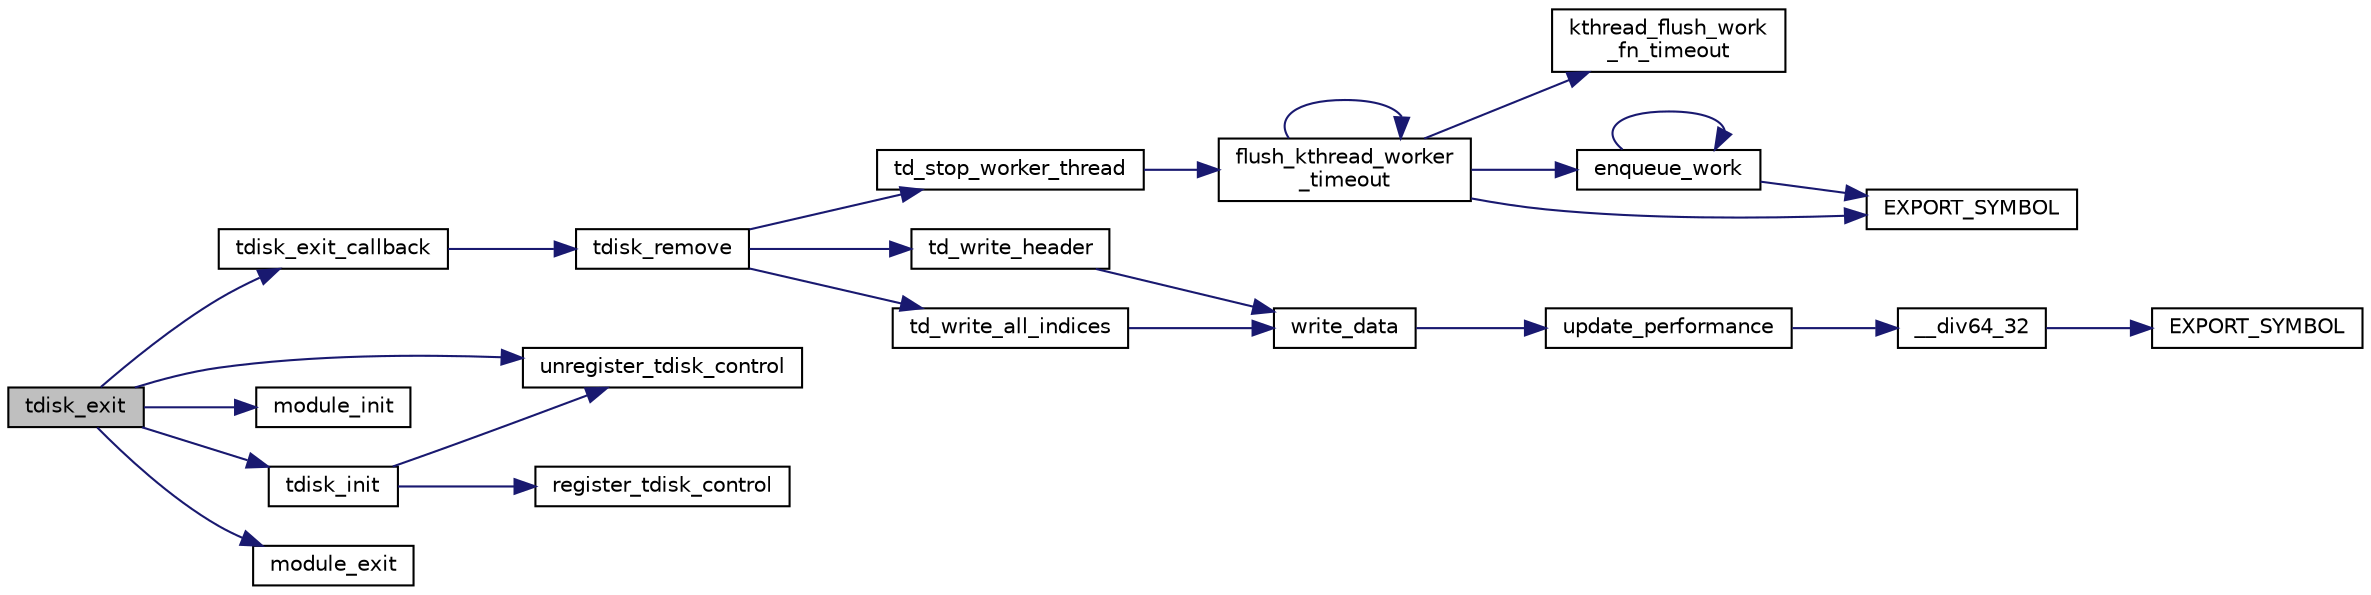 digraph "tdisk_exit"
{
  edge [fontname="Helvetica",fontsize="10",labelfontname="Helvetica",labelfontsize="10"];
  node [fontname="Helvetica",fontsize="10",shape=record];
  rankdir="LR";
  Node1 [label="tdisk_exit",height=0.2,width=0.4,color="black", fillcolor="grey75", style="filled", fontcolor="black"];
  Node1 -> Node2 [color="midnightblue",fontsize="10",style="solid",fontname="Helvetica"];
  Node2 [label="tdisk_exit_callback",height=0.2,width=0.4,color="black", fillcolor="white", style="filled",URL="$tdisk_8c.html#a3fa9045f35e110b774aefdeae02490cb",tooltip="This callback function is called for each tDisk at driver exit time to clean up all remaining devices..."];
  Node2 -> Node3 [color="midnightblue",fontsize="10",style="solid",fontname="Helvetica"];
  Node3 [label="tdisk_remove",height=0.2,width=0.4,color="black", fillcolor="white", style="filled",URL="$tdisk_8c.html#acd5e2f82be480bdbf9f7495bc9263ca9",tooltip="This function is called to remove a tDisk. "];
  Node3 -> Node4 [color="midnightblue",fontsize="10",style="solid",fontname="Helvetica"];
  Node4 [label="td_stop_worker_thread",height=0.2,width=0.4,color="black", fillcolor="white", style="filled",URL="$tdisk_8c.html#a28059be4f864c9f6afaaebb5143b29a6",tooltip="Stops the worker thread. "];
  Node4 -> Node5 [color="midnightblue",fontsize="10",style="solid",fontname="Helvetica"];
  Node5 [label="flush_kthread_worker\l_timeout",height=0.2,width=0.4,color="black", fillcolor="white", style="filled",URL="$worker__timeout_8c.html#a667bdbacc0627bd22a46710e5eb66c0b",tooltip="Flushes the given worker thread. "];
  Node5 -> Node6 [color="midnightblue",fontsize="10",style="solid",fontname="Helvetica"];
  Node6 [label="kthread_flush_work\l_fn_timeout",height=0.2,width=0.4,color="black", fillcolor="white", style="filled",URL="$worker__timeout_8c.html#a9cb5d7f5650cedfe0249a116d574ed76",tooltip="This function is called for the flush work. "];
  Node5 -> Node7 [color="midnightblue",fontsize="10",style="solid",fontname="Helvetica"];
  Node7 [label="enqueue_work",height=0.2,width=0.4,color="black", fillcolor="white", style="filled",URL="$worker__timeout_8c.html#a28894745c062aff814a8438ca2342fc1",tooltip="This function is used to insert a work into the wor queue. "];
  Node7 -> Node8 [color="midnightblue",fontsize="10",style="solid",fontname="Helvetica"];
  Node8 [label="EXPORT_SYMBOL",height=0.2,width=0.4,color="black", fillcolor="white", style="filled",URL="$worker__timeout_8c.html#a62b9c89dd0ee9cfa04c1b1eabd734db9"];
  Node7 -> Node7 [color="midnightblue",fontsize="10",style="solid",fontname="Helvetica"];
  Node5 -> Node8 [color="midnightblue",fontsize="10",style="solid",fontname="Helvetica"];
  Node5 -> Node5 [color="midnightblue",fontsize="10",style="solid",fontname="Helvetica"];
  Node3 -> Node9 [color="midnightblue",fontsize="10",style="solid",fontname="Helvetica"];
  Node9 [label="td_write_header",height=0.2,width=0.4,color="black", fillcolor="white", style="filled",URL="$tdisk_8c.html#a3bf9aa5806e550a172fad50351f00d43",tooltip="Writes the td header to the given device and measures the disk performance if perf != NULL..."];
  Node9 -> Node10 [color="midnightblue",fontsize="10",style="solid",fontname="Helvetica"];
  Node10 [label="write_data",height=0.2,width=0.4,color="black", fillcolor="white", style="filled",URL="$tdisk__device__operations_8h.html#a7416ee55b81815dc405f452977f280f1",tooltip="tDisk Driver "];
  Node10 -> Node11 [color="midnightblue",fontsize="10",style="solid",fontname="Helvetica"];
  Node11 [label="update_performance",height=0.2,width=0.4,color="black", fillcolor="white", style="filled",URL="$tdisk__performance_8h.html#ae00201ef33f2b28f394b7e60f29f1452",tooltip="This function updates the performance data of the given performacen data. "];
  Node11 -> Node12 [color="midnightblue",fontsize="10",style="solid",fontname="Helvetica"];
  Node12 [label="__div64_32",height=0.2,width=0.4,color="black", fillcolor="white", style="filled",URL="$helpers_8c.html#aff7dbb9c60a4d1c2a3648918d7d083e6"];
  Node12 -> Node13 [color="midnightblue",fontsize="10",style="solid",fontname="Helvetica"];
  Node13 [label="EXPORT_SYMBOL",height=0.2,width=0.4,color="black", fillcolor="white", style="filled",URL="$helpers_8c.html#a6b260ca72a53d15fc7e64d9b70d46d96"];
  Node3 -> Node14 [color="midnightblue",fontsize="10",style="solid",fontname="Helvetica"];
  Node14 [label="td_write_all_indices",height=0.2,width=0.4,color="black", fillcolor="white", style="filled",URL="$tdisk_8c.html#a3d3def15917c648547ea4e4ab3394317",tooltip="Writes all the sector indices to the device. "];
  Node14 -> Node10 [color="midnightblue",fontsize="10",style="solid",fontname="Helvetica"];
  Node1 -> Node15 [color="midnightblue",fontsize="10",style="solid",fontname="Helvetica"];
  Node15 [label="unregister_tdisk_control",height=0.2,width=0.4,color="black", fillcolor="white", style="filled",URL="$tdisk__control_8c.html#aecd351f37cbaf1d7f2bdaa12caaadb50",tooltip="Unregisters the td-control device. "];
  Node1 -> Node16 [color="midnightblue",fontsize="10",style="solid",fontname="Helvetica"];
  Node16 [label="module_init",height=0.2,width=0.4,color="black", fillcolor="white", style="filled",URL="$tdisk_8c.html#ab5e8d8a77992f966538e4a610d6ebbea"];
  Node1 -> Node17 [color="midnightblue",fontsize="10",style="solid",fontname="Helvetica"];
  Node17 [label="tdisk_init",height=0.2,width=0.4,color="black", fillcolor="white", style="filled",URL="$tdisk_8c.html#a11577c3ce164dc2e8c8b34ee0948a0fd",tooltip="This funtction is the main entry point of the driver. "];
  Node17 -> Node18 [color="midnightblue",fontsize="10",style="solid",fontname="Helvetica"];
  Node18 [label="register_tdisk_control",height=0.2,width=0.4,color="black", fillcolor="white", style="filled",URL="$tdisk__control_8c.html#a3390bb9a6c7b60e83d3b037d13837077",tooltip="tDisk Driver "];
  Node17 -> Node15 [color="midnightblue",fontsize="10",style="solid",fontname="Helvetica"];
  Node1 -> Node19 [color="midnightblue",fontsize="10",style="solid",fontname="Helvetica"];
  Node19 [label="module_exit",height=0.2,width=0.4,color="black", fillcolor="white", style="filled",URL="$tdisk_8c.html#adaa08dff1b8c2e0427a7aa49690051b5"];
}
